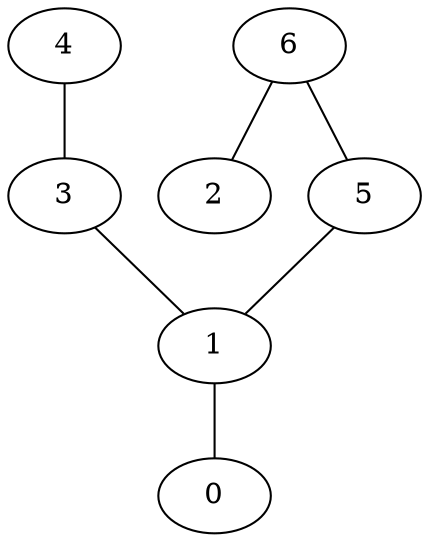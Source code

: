 graph {
    0 [ label = "0" ]
    1 [ label = "1" ]
    2 [ label = "2" ]
    3 [ label = "3" ]
    4 [ label = "4" ]
    5 [ label = "5" ]
    6 [ label = "6" ]
    1 -- 0 [ ]
    3 -- 1 [ ]
    4 -- 3 [ ]
    6 -- 5 [ ]
    5 -- 1 [ ]
    6 -- 2 [ ]
}
